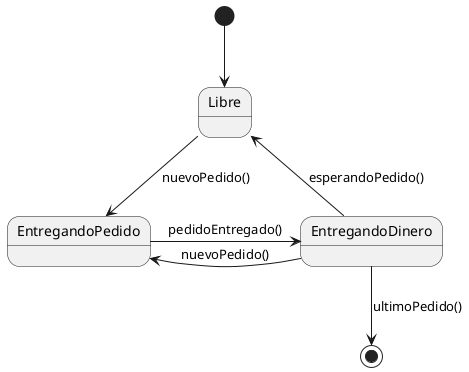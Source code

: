 @startuml Delivery
    [*] --> Libre
    Libre -right-> EntregandoPedido : nuevoPedido()
    EntregandoPedido -right-> EntregandoDinero : pedidoEntregado()
    EntregandoDinero --> Libre : esperandoPedido()
    EntregandoDinero --> [*] : ultimoPedido()
    EntregandoDinero -right-> EntregandoPedido : nuevoPedido()
@endumld